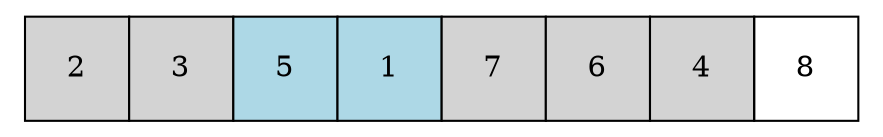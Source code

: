 digraph G
{
    shape = none
        label = <<table border="0" cellspacing="0">
        <tr>
        <td port="port2" width="50" height="50" border="1" bgcolor="lightgray">2</td>
        <td port="port0" width="50" height="50" border="1" bgcolor="lightgray">3</td>
        <td port="port3" width="50" height="50" border="1" bgcolor="lightblue">5</td>
        <td port="port4" width="50" height="50" border="1" bgcolor="lightblue">1</td>
        <td port="port1" width="50" height="50" border="1" bgcolor="lightgray">7</td>
        <td port="port6" width="50" height="50" border="1" bgcolor="lightgray">6</td>
        <td port="port7" width="50" height="50" border="1" bgcolor="lightgray">4</td>
        <td port="port5" width="50" height="50" border="1">8</td>
        </tr>
        </table>>
}

